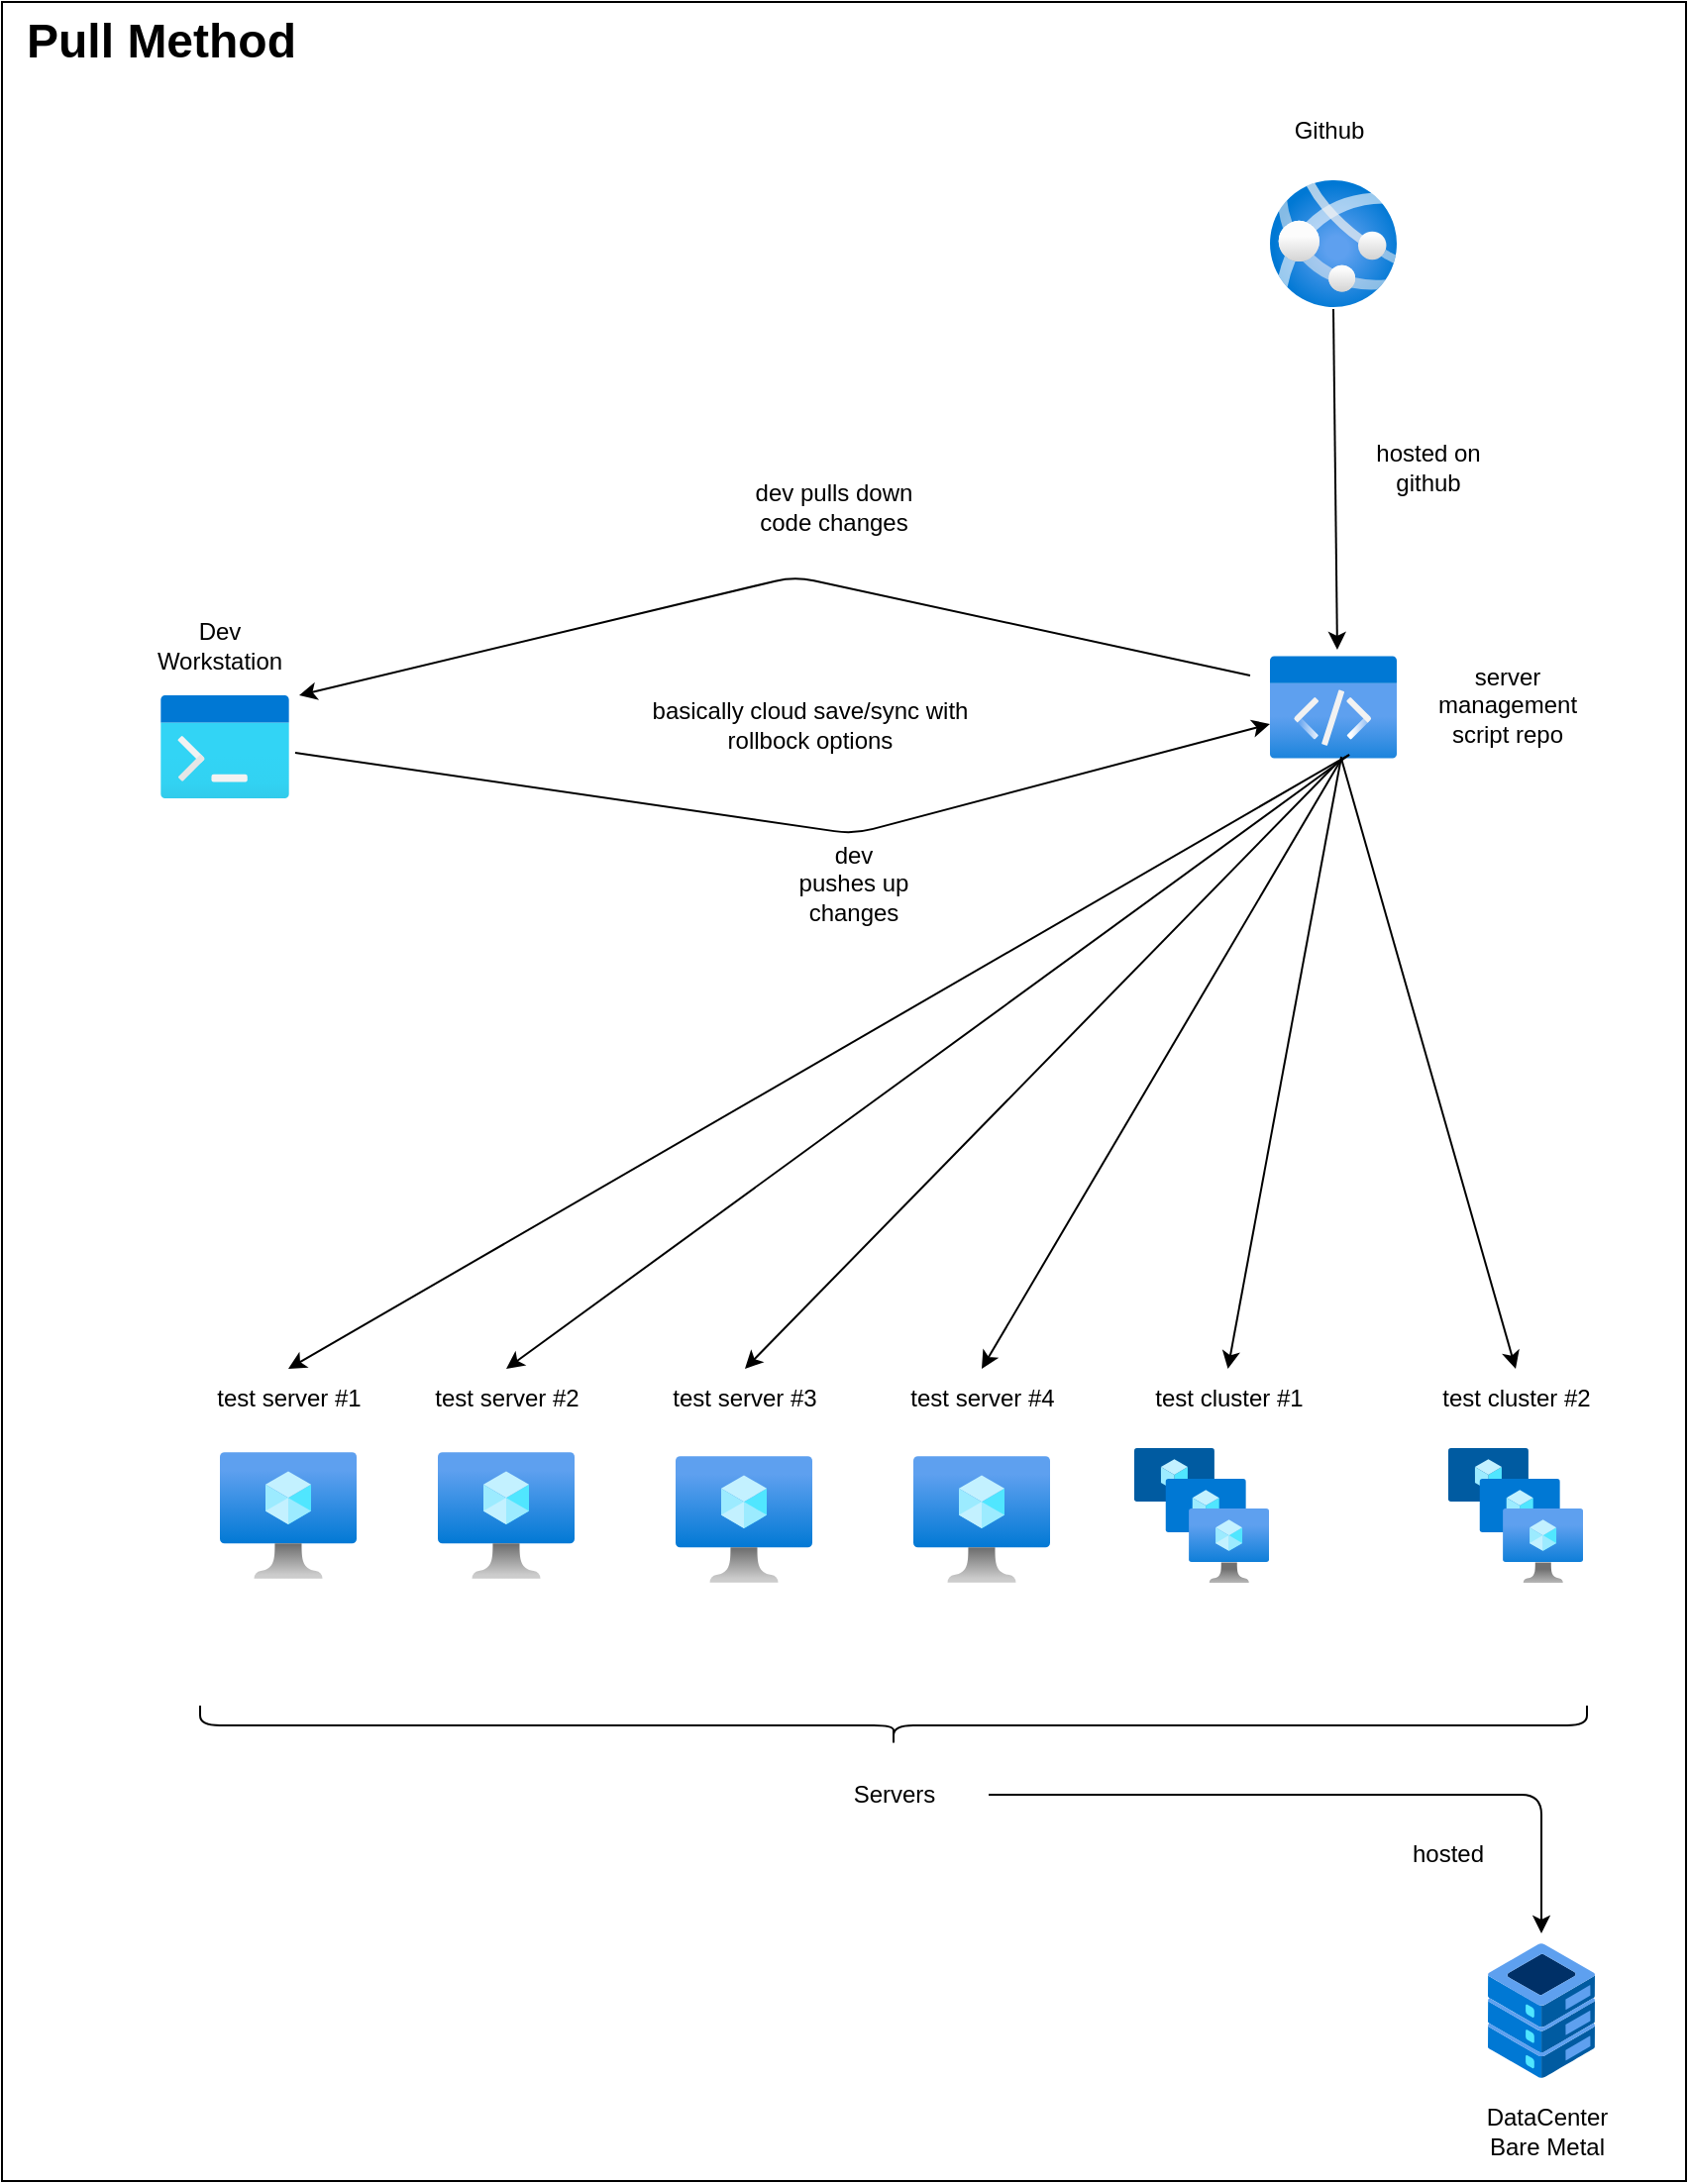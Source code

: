 <mxfile>
    <diagram id="i9rjFB1QKqu30Op5k9R0" name="Page-1">
        <mxGraphModel dx="1702" dy="1162" grid="1" gridSize="10" guides="1" tooltips="1" connect="1" arrows="1" fold="1" page="1" pageScale="1" pageWidth="850" pageHeight="1100" math="0" shadow="0">
            <root>
                <mxCell id="0"/>
                <mxCell id="1" parent="0"/>
                <mxCell id="51" value="" style="rounded=0;whiteSpace=wrap;html=1;" vertex="1" parent="1">
                    <mxGeometry width="850" height="1100" as="geometry"/>
                </mxCell>
                <mxCell id="2" value="" style="aspect=fixed;html=1;points=[];align=center;image;fontSize=12;image=img/lib/azure2/general/Dev_Console.svg;" parent="1" vertex="1">
                    <mxGeometry x="80" y="350" width="65" height="52" as="geometry"/>
                </mxCell>
                <mxCell id="3" value="" style="aspect=fixed;html=1;points=[];align=center;image;fontSize=12;image=img/lib/azure2/containers/App_Services.svg;" parent="1" vertex="1">
                    <mxGeometry x="640" y="90" width="64" height="64" as="geometry"/>
                </mxCell>
                <mxCell id="4" value="Github" style="text;html=1;strokeColor=none;fillColor=none;align=center;verticalAlign=middle;whiteSpace=wrap;rounded=0;" parent="1" vertex="1">
                    <mxGeometry x="640" y="50" width="60" height="30" as="geometry"/>
                </mxCell>
                <mxCell id="5" value="Dev Workstation" style="text;html=1;strokeColor=none;fillColor=none;align=center;verticalAlign=middle;whiteSpace=wrap;rounded=0;" parent="1" vertex="1">
                    <mxGeometry x="80" y="310" width="60" height="30" as="geometry"/>
                </mxCell>
                <mxCell id="6" value="" style="aspect=fixed;html=1;points=[];align=center;image;fontSize=12;image=img/lib/azure2/other/Fiji.svg;" parent="1" vertex="1">
                    <mxGeometry x="750" y="980" width="54" height="68" as="geometry"/>
                </mxCell>
                <mxCell id="7" value="DataCenter&lt;br&gt;Bare Metal" style="text;html=1;strokeColor=none;fillColor=none;align=center;verticalAlign=middle;whiteSpace=wrap;rounded=0;" parent="1" vertex="1">
                    <mxGeometry x="750" y="1060" width="60" height="30" as="geometry"/>
                </mxCell>
                <mxCell id="8" value="" style="aspect=fixed;html=1;points=[];align=center;image;fontSize=12;image=img/lib/azure2/compute/VM_Scale_Sets.svg;" parent="1" vertex="1">
                    <mxGeometry x="730" y="730" width="68" height="68" as="geometry"/>
                </mxCell>
                <mxCell id="10" value="" style="aspect=fixed;html=1;points=[];align=center;image;fontSize=12;image=img/lib/azure2/compute/Virtual_Machine.svg;" parent="1" vertex="1">
                    <mxGeometry x="220" y="732" width="69" height="64" as="geometry"/>
                </mxCell>
                <mxCell id="11" value="" style="aspect=fixed;html=1;points=[];align=center;image;fontSize=12;image=img/lib/azure2/compute/Virtual_Machine.svg;" parent="1" vertex="1">
                    <mxGeometry x="340" y="734" width="69" height="64" as="geometry"/>
                </mxCell>
                <mxCell id="12" value="" style="aspect=fixed;html=1;points=[];align=center;image;fontSize=12;image=img/lib/azure2/compute/Virtual_Machine.svg;" parent="1" vertex="1">
                    <mxGeometry x="460" y="734" width="69" height="64" as="geometry"/>
                </mxCell>
                <mxCell id="13" value="test server #2" style="text;html=1;strokeColor=none;fillColor=none;align=center;verticalAlign=middle;whiteSpace=wrap;rounded=0;" parent="1" vertex="1">
                    <mxGeometry x="211.75" y="690" width="85.5" height="30" as="geometry"/>
                </mxCell>
                <mxCell id="14" value="test server #3" style="text;html=1;strokeColor=none;fillColor=none;align=center;verticalAlign=middle;whiteSpace=wrap;rounded=0;" parent="1" vertex="1">
                    <mxGeometry x="332.25" y="690" width="85.5" height="30" as="geometry"/>
                </mxCell>
                <mxCell id="15" value="test server #4" style="text;html=1;strokeColor=none;fillColor=none;align=center;verticalAlign=middle;whiteSpace=wrap;rounded=0;" parent="1" vertex="1">
                    <mxGeometry x="451.75" y="690" width="85.5" height="30" as="geometry"/>
                </mxCell>
                <mxCell id="16" value="test cluster #1" style="text;html=1;strokeColor=none;fillColor=none;align=center;verticalAlign=middle;whiteSpace=wrap;rounded=0;" parent="1" vertex="1">
                    <mxGeometry x="571.5" y="690" width="94.5" height="30" as="geometry"/>
                </mxCell>
                <mxCell id="17" value="test cluster #2" style="text;html=1;strokeColor=none;fillColor=none;align=center;verticalAlign=middle;whiteSpace=wrap;rounded=0;" parent="1" vertex="1">
                    <mxGeometry x="720.5" y="690" width="87" height="30" as="geometry"/>
                </mxCell>
                <mxCell id="18" value="" style="aspect=fixed;html=1;points=[];align=center;image;fontSize=12;image=img/lib/azure2/compute/Virtual_Machine.svg;" parent="1" vertex="1">
                    <mxGeometry x="110" y="732" width="69" height="64" as="geometry"/>
                </mxCell>
                <mxCell id="19" value="test server #1" style="text;html=1;strokeColor=none;fillColor=none;align=center;verticalAlign=middle;whiteSpace=wrap;rounded=0;" parent="1" vertex="1">
                    <mxGeometry x="101.75" y="690" width="85.5" height="30" as="geometry"/>
                </mxCell>
                <mxCell id="20" value="" style="aspect=fixed;html=1;points=[];align=center;image;fontSize=12;image=img/lib/azure2/compute/VM_Scale_Sets.svg;" parent="1" vertex="1">
                    <mxGeometry x="571.5" y="730" width="68" height="68" as="geometry"/>
                </mxCell>
                <mxCell id="21" value="Servers" style="text;html=1;strokeColor=none;fillColor=none;align=center;verticalAlign=middle;whiteSpace=wrap;rounded=0;" parent="1" vertex="1">
                    <mxGeometry x="403" y="890" width="95" height="30" as="geometry"/>
                </mxCell>
                <mxCell id="22" value="" style="shape=curlyBracket;whiteSpace=wrap;html=1;rounded=1;flipH=1;labelPosition=right;verticalLabelPosition=middle;align=left;verticalAlign=middle;direction=north;" parent="1" vertex="1">
                    <mxGeometry x="100" y="860" width="700" height="20" as="geometry"/>
                </mxCell>
                <mxCell id="23" value="server management script repo" style="text;html=1;strokeColor=none;fillColor=none;align=center;verticalAlign=middle;whiteSpace=wrap;rounded=0;" parent="1" vertex="1">
                    <mxGeometry x="730" y="340" width="60" height="30" as="geometry"/>
                </mxCell>
                <mxCell id="24" value="" style="aspect=fixed;html=1;points=[];align=center;image;fontSize=12;image=img/lib/azure2/general/Code.svg;" parent="1" vertex="1">
                    <mxGeometry x="640" y="330" width="64" height="52" as="geometry"/>
                </mxCell>
                <mxCell id="26" value="hosted on github" style="text;html=1;strokeColor=none;fillColor=none;align=center;verticalAlign=middle;whiteSpace=wrap;rounded=0;" parent="1" vertex="1">
                    <mxGeometry x="690" y="220" width="60" height="30" as="geometry"/>
                </mxCell>
                <mxCell id="28" value="dev pulls down code changes" style="text;html=1;strokeColor=none;fillColor=none;align=center;verticalAlign=middle;whiteSpace=wrap;rounded=0;" parent="1" vertex="1">
                    <mxGeometry x="370" y="240" width="100" height="30" as="geometry"/>
                </mxCell>
                <mxCell id="29" value="" style="endArrow=classic;html=1;" parent="1" edge="1">
                    <mxGeometry width="50" height="50" relative="1" as="geometry">
                        <mxPoint x="630" y="340" as="sourcePoint"/>
                        <mxPoint x="150" y="350" as="targetPoint"/>
                        <Array as="points">
                            <mxPoint x="400" y="290"/>
                        </Array>
                    </mxGeometry>
                </mxCell>
                <mxCell id="30" value="" style="endArrow=classic;html=1;exitX=1.046;exitY=0.558;exitDx=0;exitDy=0;exitPerimeter=0;" parent="1" source="2" target="24" edge="1">
                    <mxGeometry width="50" height="50" relative="1" as="geometry">
                        <mxPoint x="340" y="400" as="sourcePoint"/>
                        <mxPoint x="390" y="350" as="targetPoint"/>
                        <Array as="points">
                            <mxPoint x="430" y="420"/>
                        </Array>
                    </mxGeometry>
                </mxCell>
                <mxCell id="31" value="dev pushes up changes" style="text;html=1;strokeColor=none;fillColor=none;align=center;verticalAlign=middle;whiteSpace=wrap;rounded=0;" parent="1" vertex="1">
                    <mxGeometry x="400" y="430" width="60" height="30" as="geometry"/>
                </mxCell>
                <mxCell id="32" value="basically cloud save/sync with rollbock options" style="text;html=1;strokeColor=none;fillColor=none;align=center;verticalAlign=middle;whiteSpace=wrap;rounded=0;" parent="1" vertex="1">
                    <mxGeometry x="324.5" y="350" width="165.5" height="30" as="geometry"/>
                </mxCell>
                <mxCell id="34" value="" style="endArrow=classic;html=1;entryX=0.5;entryY=0;entryDx=0;entryDy=0;" parent="1" target="19" edge="1">
                    <mxGeometry width="50" height="50" relative="1" as="geometry">
                        <mxPoint x="680" y="380" as="sourcePoint"/>
                        <mxPoint x="180" y="620" as="targetPoint"/>
                    </mxGeometry>
                </mxCell>
                <mxCell id="35" value="" style="endArrow=classic;html=1;entryX=0.5;entryY=0;entryDx=0;entryDy=0;" parent="1" target="13" edge="1">
                    <mxGeometry width="50" height="50" relative="1" as="geometry">
                        <mxPoint x="680" y="380" as="sourcePoint"/>
                        <mxPoint x="139.5" y="700" as="targetPoint"/>
                    </mxGeometry>
                </mxCell>
                <mxCell id="36" value="" style="endArrow=classic;html=1;exitX=0.547;exitY=1.019;exitDx=0;exitDy=0;exitPerimeter=0;entryX=0.5;entryY=0;entryDx=0;entryDy=0;" parent="1" source="24" target="14" edge="1">
                    <mxGeometry width="50" height="50" relative="1" as="geometry">
                        <mxPoint x="113.01" y="412" as="sourcePoint"/>
                        <mxPoint x="264.5" y="700" as="targetPoint"/>
                    </mxGeometry>
                </mxCell>
                <mxCell id="37" value="" style="endArrow=classic;html=1;exitX=0.547;exitY=1.038;exitDx=0;exitDy=0;exitPerimeter=0;entryX=0.5;entryY=0;entryDx=0;entryDy=0;" parent="1" source="24" target="15" edge="1">
                    <mxGeometry width="50" height="50" relative="1" as="geometry">
                        <mxPoint x="113.985" y="412.988" as="sourcePoint"/>
                        <mxPoint x="384.5" y="700" as="targetPoint"/>
                    </mxGeometry>
                </mxCell>
                <mxCell id="38" value="" style="endArrow=classic;html=1;exitX=0.563;exitY=0.981;exitDx=0;exitDy=0;exitPerimeter=0;entryX=0.5;entryY=0;entryDx=0;entryDy=0;" parent="1" source="24" target="16" edge="1">
                    <mxGeometry width="50" height="50" relative="1" as="geometry">
                        <mxPoint x="113.985" y="411.012" as="sourcePoint"/>
                        <mxPoint x="504.5" y="700" as="targetPoint"/>
                    </mxGeometry>
                </mxCell>
                <mxCell id="39" value="" style="endArrow=classic;html=1;exitX=0.563;exitY=1;exitDx=0;exitDy=0;exitPerimeter=0;entryX=0.5;entryY=0;entryDx=0;entryDy=0;" parent="1" source="24" target="17" edge="1">
                    <mxGeometry width="50" height="50" relative="1" as="geometry">
                        <mxPoint x="113.01" y="411.012" as="sourcePoint"/>
                        <mxPoint x="615.5" y="700" as="targetPoint"/>
                    </mxGeometry>
                </mxCell>
                <mxCell id="45" value="Pull Method" style="text;strokeColor=none;fillColor=none;html=1;fontSize=24;fontStyle=1;verticalAlign=middle;align=center;" parent="1" vertex="1">
                    <mxGeometry x="30" width="100" height="40" as="geometry"/>
                </mxCell>
                <mxCell id="46" value="" style="endArrow=classic;html=1;entryX=0.531;entryY=-0.058;entryDx=0;entryDy=0;entryPerimeter=0;exitX=0.5;exitY=1.016;exitDx=0;exitDy=0;exitPerimeter=0;" parent="1" source="3" target="24" edge="1">
                    <mxGeometry width="50" height="50" relative="1" as="geometry">
                        <mxPoint x="674" y="160" as="sourcePoint"/>
                        <mxPoint x="460" y="124" as="targetPoint"/>
                    </mxGeometry>
                </mxCell>
                <mxCell id="49" value="" style="endArrow=classic;html=1;exitX=1;exitY=0.5;exitDx=0;exitDy=0;entryX=0.5;entryY=-0.074;entryDx=0;entryDy=0;entryPerimeter=0;" parent="1" source="21" target="6" edge="1">
                    <mxGeometry width="50" height="50" relative="1" as="geometry">
                        <mxPoint x="820" y="1030" as="sourcePoint"/>
                        <mxPoint x="870" y="980" as="targetPoint"/>
                        <Array as="points">
                            <mxPoint x="777" y="905"/>
                        </Array>
                    </mxGeometry>
                </mxCell>
                <mxCell id="50" value="hosted" style="text;html=1;strokeColor=none;fillColor=none;align=center;verticalAlign=middle;whiteSpace=wrap;rounded=0;" parent="1" vertex="1">
                    <mxGeometry x="700" y="920" width="60" height="30" as="geometry"/>
                </mxCell>
            </root>
        </mxGraphModel>
    </diagram>
</mxfile>